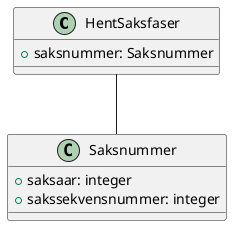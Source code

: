 @startuml

class HentSaksfaser {
    +saksnummer: Saksnummer
}

HentSaksfaser -- Saksnummer

class Saksnummer {
    +saksaar: integer
    +sakssekvensnummer: integer 
}

@enduml